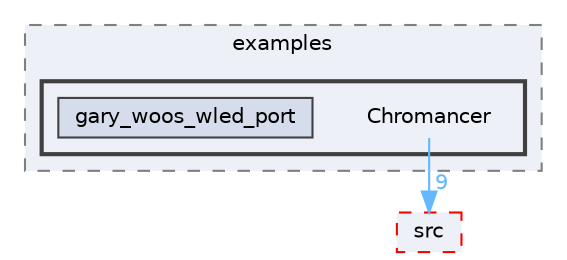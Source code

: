digraph "FastLED/FastLED/examples/Chromancer"
{
 // LATEX_PDF_SIZE
  bgcolor="transparent";
  edge [fontname=Helvetica,fontsize=10,labelfontname=Helvetica,labelfontsize=10];
  node [fontname=Helvetica,fontsize=10,shape=box,height=0.2,width=0.4];
  compound=true
  subgraph clusterdir_999a185a1a47b3a763bb04a7a263eb0d {
    graph [ bgcolor="#edf0f7", pencolor="grey50", label="examples", fontname=Helvetica,fontsize=10 style="filled,dashed", URL="dir_999a185a1a47b3a763bb04a7a263eb0d.html",tooltip=""]
  subgraph clusterdir_41c35867a801be2cb40f427c5fd9cf99 {
    graph [ bgcolor="#edf0f7", pencolor="grey25", label="", fontname=Helvetica,fontsize=10 style="filled,bold", URL="dir_41c35867a801be2cb40f427c5fd9cf99.html",tooltip=""]
    dir_41c35867a801be2cb40f427c5fd9cf99 [shape=plaintext, label="Chromancer"];
  dir_f897d1d33f17fdb45652363254952936 [label="gary_woos_wled_port", fillcolor="#d5ddec", color="grey25", style="filled", URL="dir_f897d1d33f17fdb45652363254952936.html",tooltip=""];
  }
  }
  dir_e6a3de723047763e6a27a3cab040759e [label="src", fillcolor="#edf0f7", color="red", style="filled,dashed", URL="dir_e6a3de723047763e6a27a3cab040759e.html",tooltip=""];
  dir_41c35867a801be2cb40f427c5fd9cf99->dir_e6a3de723047763e6a27a3cab040759e [headlabel="9", labeldistance=1.5 headhref="dir_000013_000075.html" href="dir_000013_000075.html" color="steelblue1" fontcolor="steelblue1"];
}
